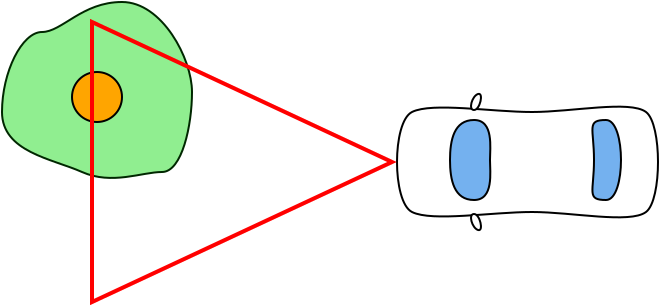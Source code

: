 <?xml version="1.0" encoding="UTF-8"?>
<dia:diagram xmlns:dia="http://www.lysator.liu.se/~alla/dia/">
  <dia:layer name="Háttér" visible="true" active="true">
    <dia:object type="Standard - Beziergon" version="0" id="O0">
      <dia:attribute name="obj_pos">
        <dia:point val="19.5,15"/>
      </dia:attribute>
      <dia:attribute name="obj_bb">
        <dia:rectangle val="18.7,9.683;31.85,15.317"/>
      </dia:attribute>
      <dia:attribute name="bez_points">
        <dia:point val="19.5,15"/>
        <dia:point val="18.5,14.5"/>
        <dia:point val="18.5,10.5"/>
        <dia:point val="19.5,10"/>
        <dia:point val="20.5,9.5"/>
        <dia:point val="23.5,10"/>
        <dia:point val="25.5,10"/>
        <dia:point val="27.5,10"/>
        <dia:point val="30.4,9.4"/>
        <dia:point val="31.2,10"/>
        <dia:point val="32,10.6"/>
        <dia:point val="32,14.4"/>
        <dia:point val="31.2,15"/>
        <dia:point val="30.4,15.6"/>
        <dia:point val="27.5,15"/>
        <dia:point val="25.5,15"/>
        <dia:point val="23.5,15"/>
        <dia:point val="20.5,15.5"/>
      </dia:attribute>
      <dia:attribute name="corner_types">
        <dia:enum val="-1124243664"/>
        <dia:enum val="0"/>
        <dia:enum val="0"/>
        <dia:enum val="0"/>
        <dia:enum val="0"/>
        <dia:enum val="0"/>
        <dia:enum val="0"/>
      </dia:attribute>
      <dia:attribute name="show_background">
        <dia:boolean val="true"/>
      </dia:attribute>
    </dia:object>
    <dia:object type="Standard - Beziergon" version="0" id="O1">
      <dia:attribute name="obj_pos">
        <dia:point val="22.8,9.1"/>
      </dia:attribute>
      <dia:attribute name="obj_bb">
        <dia:rectangle val="22.402,9.042;22.998,9.95"/>
      </dia:attribute>
      <dia:attribute name="bez_points">
        <dia:point val="22.8,9.1"/>
        <dia:point val="23.1,9"/>
        <dia:point val="22.9,9.9"/>
        <dia:point val="22.6,9.9"/>
        <dia:point val="22.3,9.9"/>
        <dia:point val="22.5,9.2"/>
      </dia:attribute>
      <dia:attribute name="corner_types">
        <dia:enum val="-1126182864"/>
        <dia:enum val="0"/>
        <dia:enum val="0"/>
      </dia:attribute>
      <dia:attribute name="show_background">
        <dia:boolean val="true"/>
      </dia:attribute>
    </dia:object>
    <dia:object type="Standard - Beziergon" version="0" id="O2">
      <dia:attribute name="obj_pos">
        <dia:point val="22.6,15.1"/>
      </dia:attribute>
      <dia:attribute name="obj_bb">
        <dia:rectangle val="22.402,15.05;22.998,15.958"/>
      </dia:attribute>
      <dia:attribute name="bez_points">
        <dia:point val="22.6,15.1"/>
        <dia:point val="22.9,15.1"/>
        <dia:point val="23.1,16"/>
        <dia:point val="22.8,15.9"/>
        <dia:point val="22.5,15.8"/>
        <dia:point val="22.3,15.1"/>
      </dia:attribute>
      <dia:attribute name="corner_types">
        <dia:enum val="-1126182864"/>
        <dia:enum val="0"/>
        <dia:enum val="0"/>
      </dia:attribute>
      <dia:attribute name="show_background">
        <dia:boolean val="true"/>
      </dia:attribute>
    </dia:object>
    <dia:object type="Standard - Beziergon" version="0" id="O3">
      <dia:attribute name="obj_pos">
        <dia:point val="29.2,10.4"/>
      </dia:attribute>
      <dia:attribute name="obj_bb">
        <dia:rectangle val="28.471,10.35;30,14.45"/>
      </dia:attribute>
      <dia:attribute name="bez_points">
        <dia:point val="29.2,10.4"/>
        <dia:point val="30.2,10.4"/>
        <dia:point val="30.2,14.4"/>
        <dia:point val="29.2,14.4"/>
        <dia:point val="28.2,14.4"/>
        <dia:point val="28.6,14"/>
        <dia:point val="28.6,12.4"/>
        <dia:point val="28.6,10.8"/>
        <dia:point val="28.2,10.4"/>
      </dia:attribute>
      <dia:attribute name="corner_types">
        <dia:enum val="-1122309424"/>
        <dia:enum val="0"/>
        <dia:enum val="0"/>
        <dia:enum val="0"/>
      </dia:attribute>
      <dia:attribute name="line_width">
        <dia:real val="0.1"/>
      </dia:attribute>
      <dia:attribute name="inner_color">
        <dia:color val="#74b1ef"/>
      </dia:attribute>
      <dia:attribute name="show_background">
        <dia:boolean val="true"/>
      </dia:attribute>
    </dia:object>
    <dia:object type="Standard - Beziergon" version="0" id="O4">
      <dia:attribute name="obj_pos">
        <dia:point val="22.6,10.4"/>
      </dia:attribute>
      <dia:attribute name="obj_bb">
        <dia:rectangle val="21.35,10.35;23.466,14.45"/>
      </dia:attribute>
      <dia:attribute name="bez_points">
        <dia:point val="22.6,10.4"/>
        <dia:point val="23.6,10.4"/>
        <dia:point val="23.4,11.8"/>
        <dia:point val="23.4,12.4"/>
        <dia:point val="23.4,13"/>
        <dia:point val="23.6,14.4"/>
        <dia:point val="22.6,14.4"/>
        <dia:point val="21.6,14.4"/>
        <dia:point val="21.4,13.4"/>
        <dia:point val="21.4,12.4"/>
        <dia:point val="21.4,11.4"/>
        <dia:point val="21.6,10.4"/>
      </dia:attribute>
      <dia:attribute name="corner_types">
        <dia:enum val="-1122309424"/>
        <dia:enum val="0"/>
        <dia:enum val="0"/>
        <dia:enum val="0"/>
        <dia:enum val="0"/>
      </dia:attribute>
      <dia:attribute name="line_width">
        <dia:real val="0.1"/>
      </dia:attribute>
      <dia:attribute name="inner_color">
        <dia:color val="#74b1ef"/>
      </dia:attribute>
      <dia:attribute name="show_background">
        <dia:boolean val="true"/>
      </dia:attribute>
    </dia:object>
    <dia:object type="Standard - Beziergon" version="0" id="O5">
      <dia:attribute name="obj_pos">
        <dia:point val="-1,10"/>
      </dia:attribute>
      <dia:attribute name="obj_bb">
        <dia:rectangle val="-1.05,4.45;8.55,13.346"/>
      </dia:attribute>
      <dia:attribute name="bez_points">
        <dia:point val="-1,10"/>
        <dia:point val="-1,8"/>
        <dia:point val="0,6"/>
        <dia:point val="1,6"/>
        <dia:point val="2,6"/>
        <dia:point val="3,4.5"/>
        <dia:point val="5,4.5"/>
        <dia:point val="7,4.5"/>
        <dia:point val="8.5,7.333"/>
        <dia:point val="8.5,9"/>
        <dia:point val="8.5,10.667"/>
        <dia:point val="8,13"/>
        <dia:point val="7,13"/>
        <dia:point val="6,13"/>
        <dia:point val="4.5,13.667"/>
        <dia:point val="3,13"/>
        <dia:point val="1.5,12.333"/>
        <dia:point val="-1,12"/>
      </dia:attribute>
      <dia:attribute name="corner_types">
        <dia:enum val="19684976"/>
        <dia:enum val="0"/>
        <dia:enum val="0"/>
        <dia:enum val="0"/>
        <dia:enum val="0"/>
        <dia:enum val="0"/>
        <dia:enum val="0"/>
      </dia:attribute>
      <dia:attribute name="line_color">
        <dia:color val="#002700"/>
      </dia:attribute>
      <dia:attribute name="line_width">
        <dia:real val="0.1"/>
      </dia:attribute>
      <dia:attribute name="inner_color">
        <dia:color val="#90ee90"/>
      </dia:attribute>
      <dia:attribute name="show_background">
        <dia:boolean val="true"/>
      </dia:attribute>
    </dia:object>
    <dia:object type="Flowchart - Ellipse" version="0" id="O6">
      <dia:attribute name="obj_pos">
        <dia:point val="2.5,8"/>
      </dia:attribute>
      <dia:attribute name="obj_bb">
        <dia:rectangle val="2.45,7.95;5.05,10.55"/>
      </dia:attribute>
      <dia:attribute name="elem_corner">
        <dia:point val="2.5,8"/>
      </dia:attribute>
      <dia:attribute name="elem_width">
        <dia:real val="2.5"/>
      </dia:attribute>
      <dia:attribute name="elem_height">
        <dia:real val="2.5"/>
      </dia:attribute>
      <dia:attribute name="border_width">
        <dia:real val="0.1"/>
      </dia:attribute>
      <dia:attribute name="inner_color">
        <dia:color val="#ffa500"/>
      </dia:attribute>
      <dia:attribute name="show_background">
        <dia:boolean val="true"/>
      </dia:attribute>
      <dia:attribute name="padding">
        <dia:real val="0.354"/>
      </dia:attribute>
      <dia:attribute name="text">
        <dia:composite type="text">
          <dia:attribute name="string">
            <dia:string>##</dia:string>
          </dia:attribute>
          <dia:attribute name="font">
            <dia:font family="sans" style="0" name="Helvetica"/>
          </dia:attribute>
          <dia:attribute name="height">
            <dia:real val="0.8"/>
          </dia:attribute>
          <dia:attribute name="pos">
            <dia:point val="3.75,9.444"/>
          </dia:attribute>
          <dia:attribute name="color">
            <dia:color val="#000000"/>
          </dia:attribute>
          <dia:attribute name="alignment">
            <dia:enum val="1"/>
          </dia:attribute>
        </dia:composite>
      </dia:attribute>
    </dia:object>
    <dia:object type="Standard - Polygon" version="0" id="O7">
      <dia:attribute name="obj_pos">
        <dia:point val="3.5,19.5"/>
      </dia:attribute>
      <dia:attribute name="obj_bb">
        <dia:rectangle val="3.4,5.343;18.736,19.657"/>
      </dia:attribute>
      <dia:attribute name="poly_points">
        <dia:point val="3.5,19.5"/>
        <dia:point val="3.5,5.5"/>
        <dia:point val="18.5,12.5"/>
      </dia:attribute>
      <dia:attribute name="line_color">
        <dia:color val="#ff0000"/>
      </dia:attribute>
      <dia:attribute name="line_width">
        <dia:real val="0.2"/>
      </dia:attribute>
      <dia:attribute name="inner_color">
        <dia:color val="#fb9a99"/>
      </dia:attribute>
      <dia:attribute name="show_background">
        <dia:boolean val="false"/>
      </dia:attribute>
    </dia:object>
  </dia:layer>
</dia:diagram>

